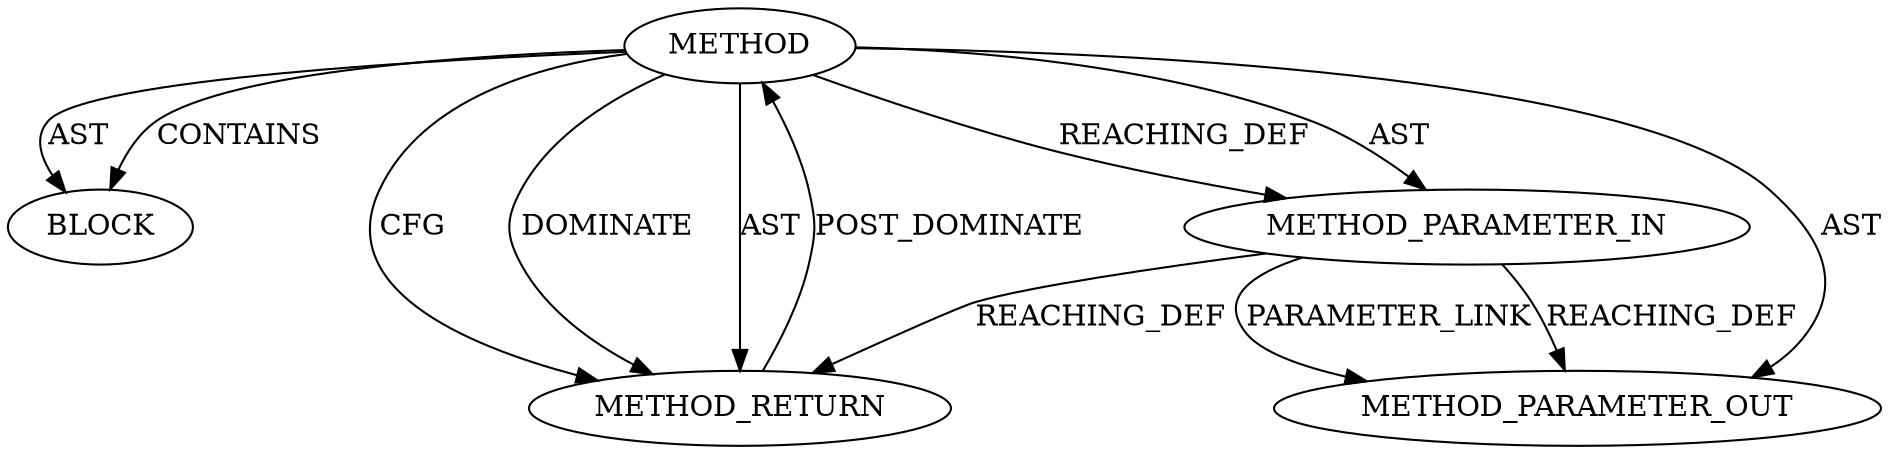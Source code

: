 digraph {
  25958 [label=BLOCK ORDER=1 ARGUMENT_INDEX=1 CODE="<empty>" TYPE_FULL_NAME="ANY"]
  25956 [label=METHOD AST_PARENT_TYPE="NAMESPACE_BLOCK" AST_PARENT_FULL_NAME="<global>" ORDER=0 CODE="<empty>" FULL_NAME="ssl3_setup_buffers" IS_EXTERNAL=true FILENAME="<empty>" SIGNATURE="" NAME="ssl3_setup_buffers"]
  25959 [label=METHOD_RETURN ORDER=2 CODE="RET" TYPE_FULL_NAME="ANY" EVALUATION_STRATEGY="BY_VALUE"]
  25957 [label=METHOD_PARAMETER_IN ORDER=1 CODE="p1" IS_VARIADIC=false TYPE_FULL_NAME="ANY" EVALUATION_STRATEGY="BY_VALUE" INDEX=1 NAME="p1"]
  27387 [label=METHOD_PARAMETER_OUT ORDER=1 CODE="p1" IS_VARIADIC=false TYPE_FULL_NAME="ANY" EVALUATION_STRATEGY="BY_VALUE" INDEX=1 NAME="p1"]
  25957 -> 27387 [label=PARAMETER_LINK ]
  25956 -> 25958 [label=AST ]
  25956 -> 25959 [label=CFG ]
  25956 -> 25959 [label=DOMINATE ]
  25956 -> 25957 [label=REACHING_DEF VARIABLE=""]
  25956 -> 27387 [label=AST ]
  25956 -> 25959 [label=AST ]
  25957 -> 25959 [label=REACHING_DEF VARIABLE="p1"]
  25957 -> 27387 [label=REACHING_DEF VARIABLE="p1"]
  25956 -> 25958 [label=CONTAINS ]
  25959 -> 25956 [label=POST_DOMINATE ]
  25956 -> 25957 [label=AST ]
}
